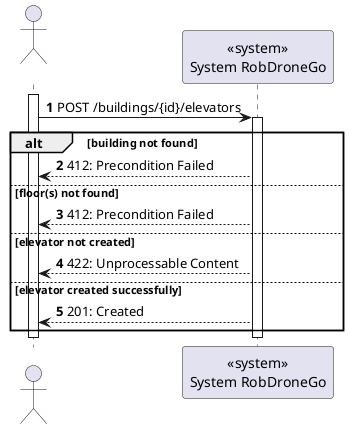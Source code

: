 @startuml
autonumber

actor " " as actor
participant "<<system>>\nSystem RobDroneGo" as sys

activate actor
    actor -> sys: POST /buildings/{id}/elevators
    activate sys

    alt building not found
        sys --> actor : 412: Precondition Failed
    else floor(s) not found
        sys --> actor : 412: Precondition Failed
    else elevator not created
        sys --> actor : 422: Unprocessable Content
    else elevator created successfully
        sys --> actor : 201: Created
    end

    deactivate sys
deactivate actor

@enduml
